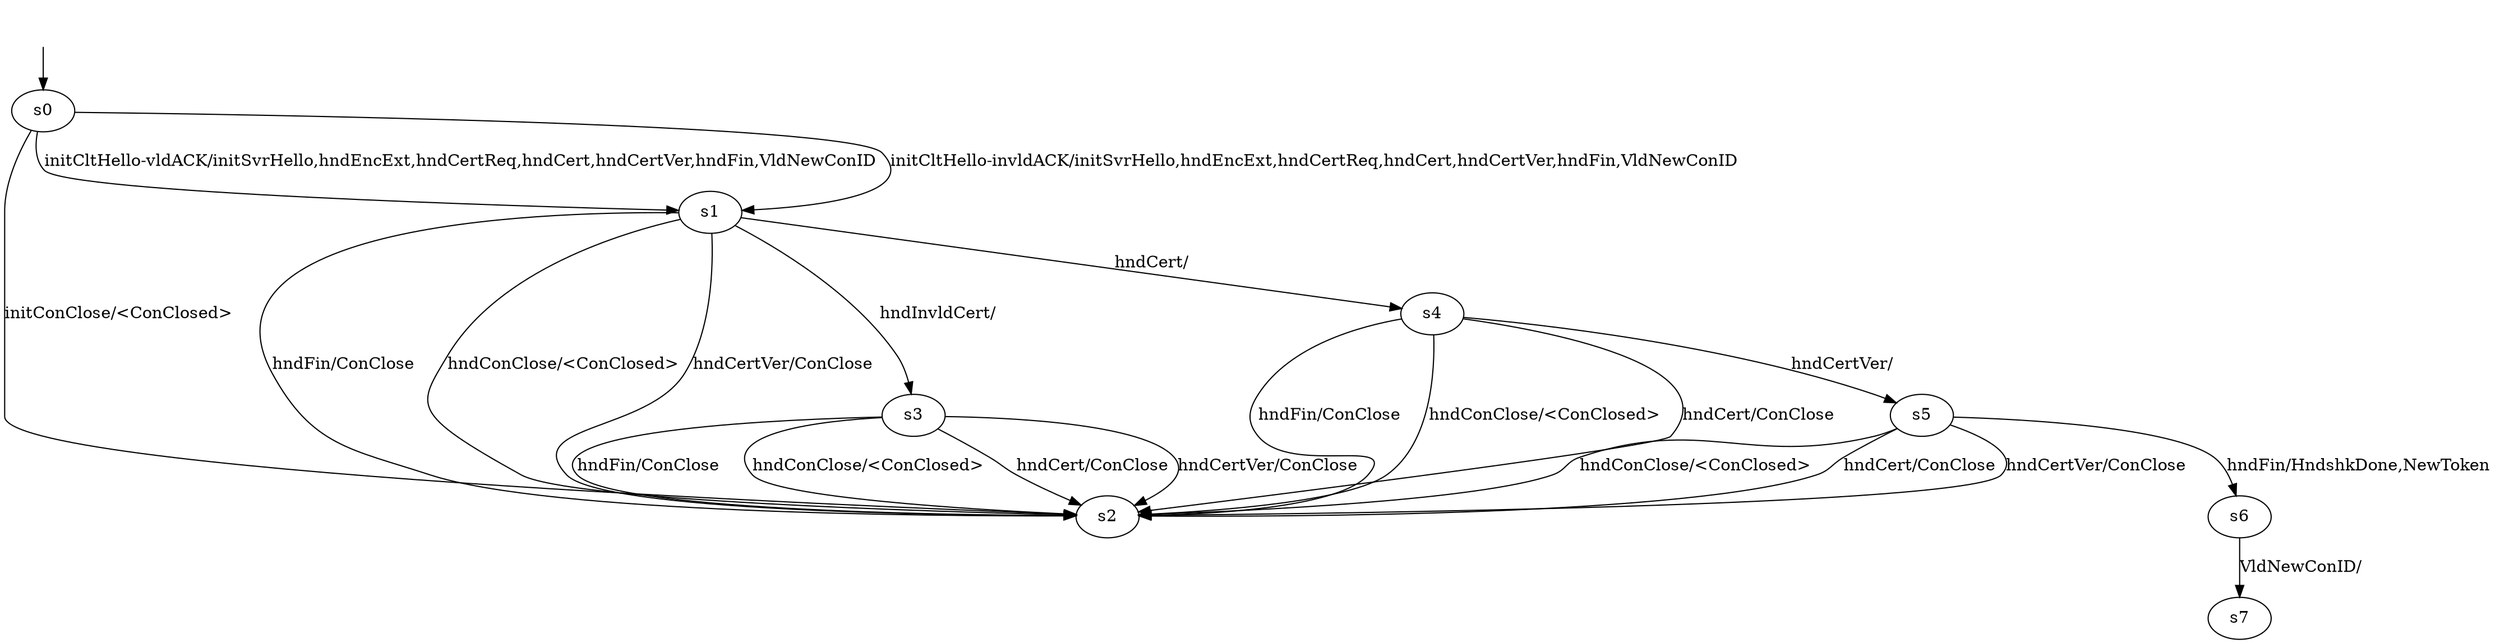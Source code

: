 digraph "quicgoModels/quicgo-BWCA-BWRCA-CS-0/learnedModel" {
s0 [label=s0];
s1 [label=s1];
s2 [label=s2];
s3 [label=s3];
s4 [label=s4];
s5 [label=s5];
s6 [label=s6];
s7 [label=s7];
s0 -> s2  [label="initConClose/<ConClosed> "];
s0 -> s1  [label="initCltHello-vldACK/initSvrHello,hndEncExt,hndCertReq,hndCert,hndCertVer,hndFin,VldNewConID "];
s0 -> s1  [label="initCltHello-invldACK/initSvrHello,hndEncExt,hndCertReq,hndCert,hndCertVer,hndFin,VldNewConID "];
s1 -> s2  [label="hndFin/ConClose "];
s1 -> s2  [label="hndConClose/<ConClosed> "];
s1 -> s4  [label="hndCert/ "];
s1 -> s3  [label="hndInvldCert/ "];
s1 -> s2  [label="hndCertVer/ConClose "];
s3 -> s2  [label="hndFin/ConClose "];
s3 -> s2  [label="hndConClose/<ConClosed> "];
s3 -> s2  [label="hndCert/ConClose "];
s3 -> s2  [label="hndCertVer/ConClose "];
s4 -> s2  [label="hndFin/ConClose "];
s4 -> s2  [label="hndConClose/<ConClosed> "];
s4 -> s2  [label="hndCert/ConClose "];
s4 -> s5  [label="hndCertVer/ "];
s5 -> s6  [label="hndFin/HndshkDone,NewToken "];
s5 -> s2  [label="hndConClose/<ConClosed> "];
s5 -> s2  [label="hndCert/ConClose "];
s5 -> s2  [label="hndCertVer/ConClose "];
s6 -> s7  [label="VldNewConID/ "];
__start0 [label="", shape=none];
__start0 -> s0  [label=""];
}
